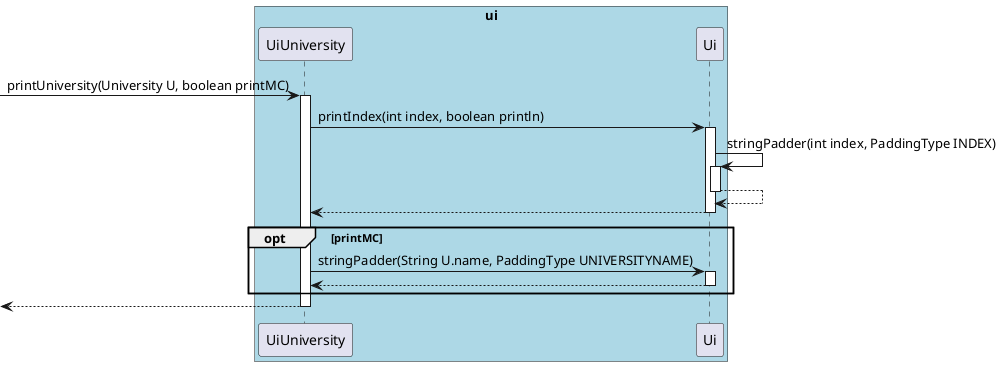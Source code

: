 @startuml
'https://plantuml.com/sequence-diagram

box "ui" #LightBlue
participant UiUniversity
participant Ui
end box

[-> UiUniversity: printUniversity(University U, boolean printMC)
activate UiUniversity

UiUniversity -> Ui: printIndex(int index, boolean println)
activate Ui

Ui -> Ui : stringPadder(int index, PaddingType INDEX)
activate Ui


Ui --> Ui
deactivate Ui

Ui --> UiUniversity
deactivate Ui



opt printMC
    UiUniversity -> Ui : stringPadder(String U.name, PaddingType UNIVERSITYNAME)
    activate Ui
    Ui --> UiUniversity
    deactivate Ui
   end

<-- UiUniversity
deactivate UiUniversity

@enduml